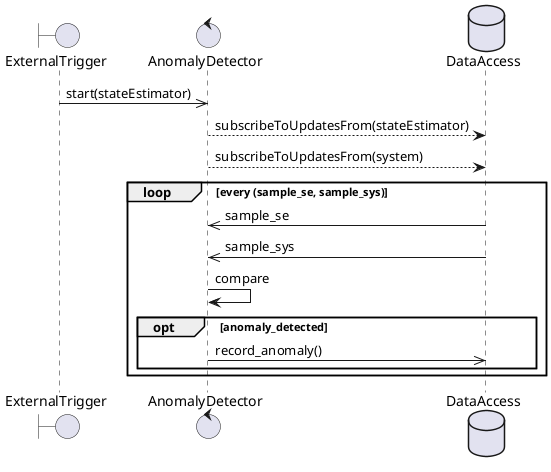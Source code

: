 @startuml
boundary ExternalTrigger as trig
control AnomalyDetector as det
database DataAccess as db
trig ->> det: start(stateEstimator)
det --> db: subscribeToUpdatesFrom(stateEstimator)
det --> db: subscribeToUpdatesFrom(system)
loop every (sample_se, sample_sys)
  db ->> det: sample_se
  db ->> det: sample_sys
  det -> det: compare
  opt anomaly_detected
    det ->> db: record_anomaly()
  end
end
@enduml